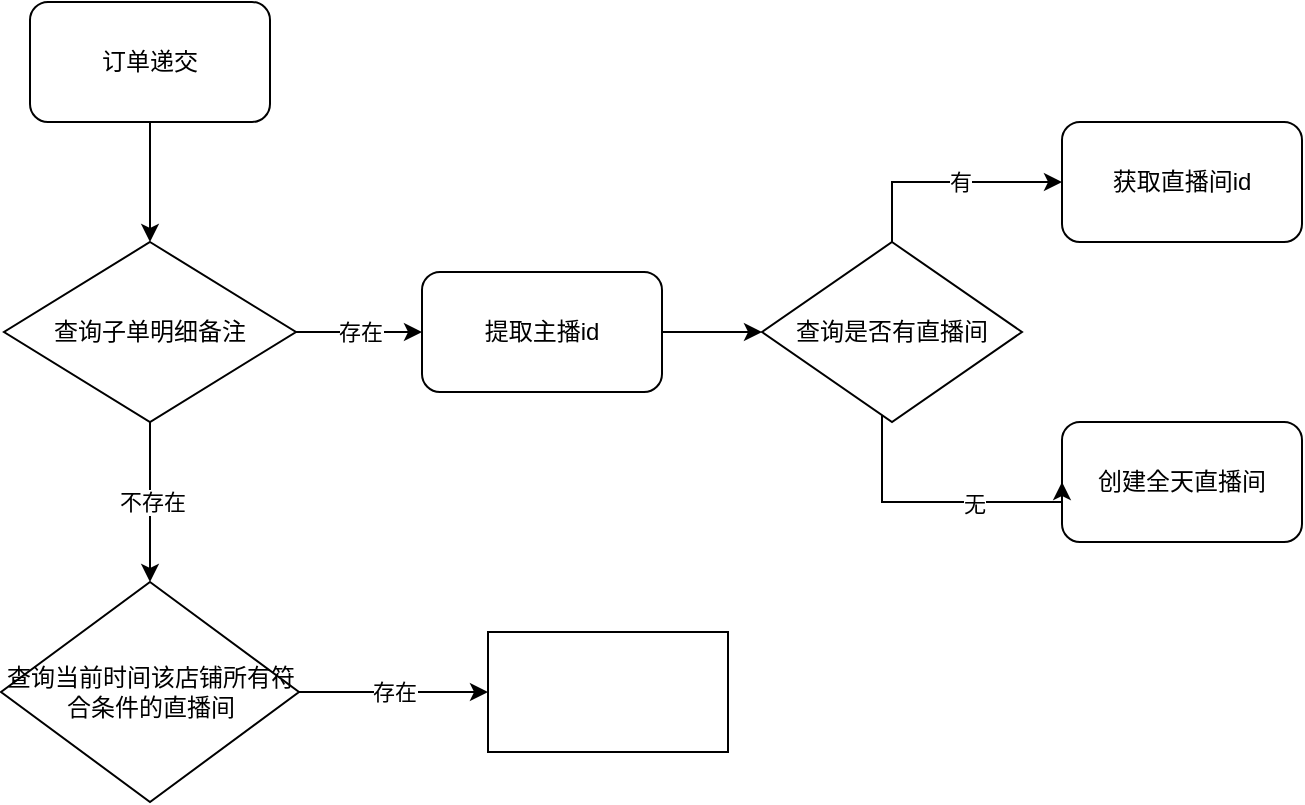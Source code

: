 <mxfile version="16.6.3" type="github">
  <diagram id="m3gFDPZ18lSmyjhxiiTP" name="第 1 页">
    <mxGraphModel dx="1038" dy="547" grid="1" gridSize="10" guides="1" tooltips="1" connect="1" arrows="1" fold="1" page="1" pageScale="1" pageWidth="827" pageHeight="1169" math="0" shadow="0">
      <root>
        <mxCell id="0" />
        <mxCell id="1" parent="0" />
        <mxCell id="hPtF4HsWPdSG9iK1hHm2-13" value="" style="edgeStyle=orthogonalEdgeStyle;rounded=0;orthogonalLoop=1;jettySize=auto;html=1;" edge="1" parent="1" source="hPtF4HsWPdSG9iK1hHm2-1" target="hPtF4HsWPdSG9iK1hHm2-3">
          <mxGeometry relative="1" as="geometry" />
        </mxCell>
        <mxCell id="hPtF4HsWPdSG9iK1hHm2-1" value="订单递交" style="rounded=1;whiteSpace=wrap;html=1;" vertex="1" parent="1">
          <mxGeometry x="94" y="50" width="120" height="60" as="geometry" />
        </mxCell>
        <mxCell id="hPtF4HsWPdSG9iK1hHm2-9" value="存在" style="edgeStyle=orthogonalEdgeStyle;rounded=0;orthogonalLoop=1;jettySize=auto;html=1;" edge="1" parent="1" source="hPtF4HsWPdSG9iK1hHm2-3" target="hPtF4HsWPdSG9iK1hHm2-4">
          <mxGeometry relative="1" as="geometry" />
        </mxCell>
        <mxCell id="hPtF4HsWPdSG9iK1hHm2-17" value="不存在" style="edgeStyle=orthogonalEdgeStyle;rounded=0;orthogonalLoop=1;jettySize=auto;html=1;" edge="1" parent="1" source="hPtF4HsWPdSG9iK1hHm2-3">
          <mxGeometry relative="1" as="geometry">
            <mxPoint x="154" y="340" as="targetPoint" />
          </mxGeometry>
        </mxCell>
        <mxCell id="hPtF4HsWPdSG9iK1hHm2-3" value="查询子单明细备注" style="rhombus;whiteSpace=wrap;html=1;" vertex="1" parent="1">
          <mxGeometry x="81" y="170" width="146" height="90" as="geometry" />
        </mxCell>
        <mxCell id="hPtF4HsWPdSG9iK1hHm2-10" value="" style="edgeStyle=orthogonalEdgeStyle;rounded=0;orthogonalLoop=1;jettySize=auto;html=1;" edge="1" parent="1" source="hPtF4HsWPdSG9iK1hHm2-4" target="hPtF4HsWPdSG9iK1hHm2-8">
          <mxGeometry relative="1" as="geometry" />
        </mxCell>
        <mxCell id="hPtF4HsWPdSG9iK1hHm2-4" value="提取主播id" style="rounded=1;whiteSpace=wrap;html=1;" vertex="1" parent="1">
          <mxGeometry x="290" y="185" width="120" height="60" as="geometry" />
        </mxCell>
        <mxCell id="hPtF4HsWPdSG9iK1hHm2-5" value="获取直播间id" style="rounded=1;whiteSpace=wrap;html=1;" vertex="1" parent="1">
          <mxGeometry x="610" y="110" width="120" height="60" as="geometry" />
        </mxCell>
        <mxCell id="hPtF4HsWPdSG9iK1hHm2-6" value="创建全天直播间" style="rounded=1;whiteSpace=wrap;html=1;" vertex="1" parent="1">
          <mxGeometry x="610" y="260" width="120" height="60" as="geometry" />
        </mxCell>
        <mxCell id="hPtF4HsWPdSG9iK1hHm2-11" style="edgeStyle=orthogonalEdgeStyle;rounded=0;orthogonalLoop=1;jettySize=auto;html=1;entryX=0;entryY=0.5;entryDx=0;entryDy=0;" edge="1" parent="1" source="hPtF4HsWPdSG9iK1hHm2-8" target="hPtF4HsWPdSG9iK1hHm2-5">
          <mxGeometry relative="1" as="geometry">
            <Array as="points">
              <mxPoint x="525" y="140" />
            </Array>
          </mxGeometry>
        </mxCell>
        <mxCell id="hPtF4HsWPdSG9iK1hHm2-14" value="有" style="edgeLabel;html=1;align=center;verticalAlign=middle;resizable=0;points=[];" vertex="1" connectable="0" parent="hPtF4HsWPdSG9iK1hHm2-11">
          <mxGeometry x="0.115" y="-1" relative="1" as="geometry">
            <mxPoint y="-1" as="offset" />
          </mxGeometry>
        </mxCell>
        <mxCell id="hPtF4HsWPdSG9iK1hHm2-12" style="edgeStyle=orthogonalEdgeStyle;rounded=0;orthogonalLoop=1;jettySize=auto;html=1;entryX=0;entryY=0.5;entryDx=0;entryDy=0;" edge="1" parent="1" source="hPtF4HsWPdSG9iK1hHm2-8" target="hPtF4HsWPdSG9iK1hHm2-6">
          <mxGeometry relative="1" as="geometry">
            <Array as="points">
              <mxPoint x="520" y="300" />
              <mxPoint x="610" y="300" />
            </Array>
          </mxGeometry>
        </mxCell>
        <mxCell id="hPtF4HsWPdSG9iK1hHm2-15" value="无" style="edgeLabel;html=1;align=center;verticalAlign=middle;resizable=0;points=[];" vertex="1" connectable="0" parent="hPtF4HsWPdSG9iK1hHm2-12">
          <mxGeometry x="0.248" y="-1" relative="1" as="geometry">
            <mxPoint as="offset" />
          </mxGeometry>
        </mxCell>
        <mxCell id="hPtF4HsWPdSG9iK1hHm2-8" value="查询是否有直播间" style="rhombus;whiteSpace=wrap;html=1;" vertex="1" parent="1">
          <mxGeometry x="460" y="170" width="130" height="90" as="geometry" />
        </mxCell>
        <mxCell id="hPtF4HsWPdSG9iK1hHm2-21" value="存在" style="edgeStyle=orthogonalEdgeStyle;rounded=0;orthogonalLoop=1;jettySize=auto;html=1;" edge="1" parent="1" source="hPtF4HsWPdSG9iK1hHm2-19" target="hPtF4HsWPdSG9iK1hHm2-20">
          <mxGeometry relative="1" as="geometry" />
        </mxCell>
        <mxCell id="hPtF4HsWPdSG9iK1hHm2-19" value="查询当前时间该店铺所有符合条件的直播间" style="rhombus;whiteSpace=wrap;html=1;" vertex="1" parent="1">
          <mxGeometry x="79.5" y="340" width="149" height="110" as="geometry" />
        </mxCell>
        <mxCell id="hPtF4HsWPdSG9iK1hHm2-20" value="" style="whiteSpace=wrap;html=1;" vertex="1" parent="1">
          <mxGeometry x="323" y="365" width="120" height="60" as="geometry" />
        </mxCell>
      </root>
    </mxGraphModel>
  </diagram>
</mxfile>
